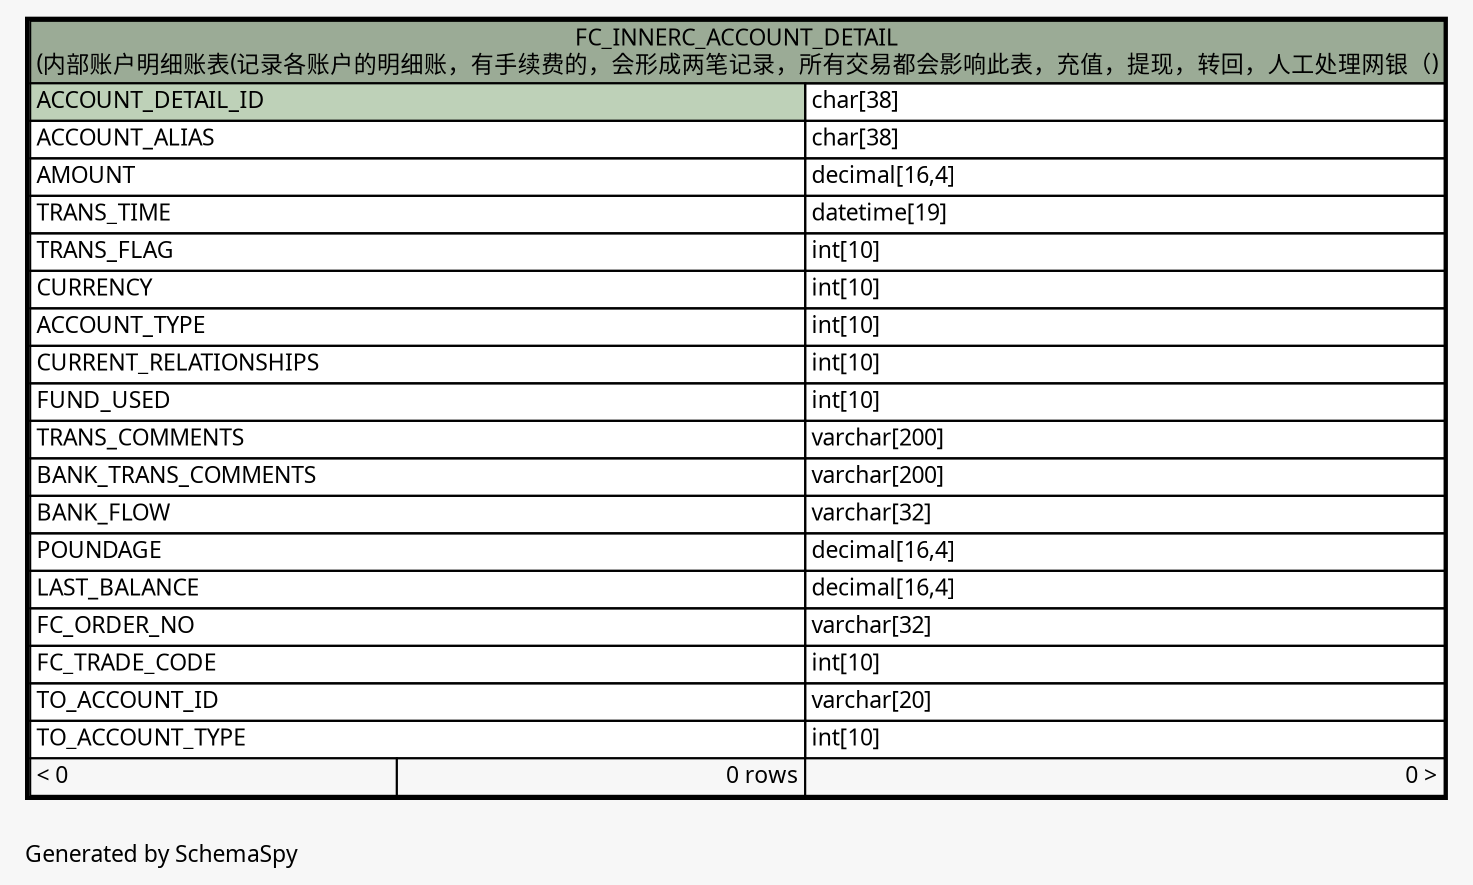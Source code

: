 // dot 2.26.0 on Linux 2.6.32-504.8.1.el6.x86_64
// SchemaSpy rev Unknown
digraph "oneDegreeRelationshipsDiagram" {
  graph [
    rankdir="RL"
    bgcolor="#f7f7f7"
    label="\nGenerated by SchemaSpy"
    labeljust="l"
    nodesep="0.18"
    ranksep="0.46"
    fontname="Microsoft YaHei"
    fontsize="11"
  ];
  node [
    fontname="Microsoft YaHei"
    fontsize="11"
    shape="plaintext"
  ];
  edge [
    arrowsize="0.8"
  ];
  "FC_INNERC_ACCOUNT_DETAIL" [
    label=<
    <TABLE BORDER="2" CELLBORDER="1" CELLSPACING="0" BGCOLOR="#ffffff">
      <TR><TD COLSPAN="3" BGCOLOR="#9bab96" ALIGN="CENTER">FC_INNERC_ACCOUNT_DETAIL<br/>(内部账户明细账表(记录各账户的明细账，有手续费的，会形成两笔记录，所有交易都会影响此表，充值，提现，转回，人工处理网银（)</TD></TR>
      <TR><TD PORT="ACCOUNT_DETAIL_ID" COLSPAN="2" BGCOLOR="#bed1b8" ALIGN="LEFT">ACCOUNT_DETAIL_ID</TD><TD PORT="ACCOUNT_DETAIL_ID.type" ALIGN="LEFT">char[38]</TD></TR>
      <TR><TD PORT="ACCOUNT_ALIAS" COLSPAN="2" ALIGN="LEFT">ACCOUNT_ALIAS</TD><TD PORT="ACCOUNT_ALIAS.type" ALIGN="LEFT">char[38]</TD></TR>
      <TR><TD PORT="AMOUNT" COLSPAN="2" ALIGN="LEFT">AMOUNT</TD><TD PORT="AMOUNT.type" ALIGN="LEFT">decimal[16,4]</TD></TR>
      <TR><TD PORT="TRANS_TIME" COLSPAN="2" ALIGN="LEFT">TRANS_TIME</TD><TD PORT="TRANS_TIME.type" ALIGN="LEFT">datetime[19]</TD></TR>
      <TR><TD PORT="TRANS_FLAG" COLSPAN="2" ALIGN="LEFT">TRANS_FLAG</TD><TD PORT="TRANS_FLAG.type" ALIGN="LEFT">int[10]</TD></TR>
      <TR><TD PORT="CURRENCY" COLSPAN="2" ALIGN="LEFT">CURRENCY</TD><TD PORT="CURRENCY.type" ALIGN="LEFT">int[10]</TD></TR>
      <TR><TD PORT="ACCOUNT_TYPE" COLSPAN="2" ALIGN="LEFT">ACCOUNT_TYPE</TD><TD PORT="ACCOUNT_TYPE.type" ALIGN="LEFT">int[10]</TD></TR>
      <TR><TD PORT="CURRENT_RELATIONSHIPS" COLSPAN="2" ALIGN="LEFT">CURRENT_RELATIONSHIPS</TD><TD PORT="CURRENT_RELATIONSHIPS.type" ALIGN="LEFT">int[10]</TD></TR>
      <TR><TD PORT="FUND_USED" COLSPAN="2" ALIGN="LEFT">FUND_USED</TD><TD PORT="FUND_USED.type" ALIGN="LEFT">int[10]</TD></TR>
      <TR><TD PORT="TRANS_COMMENTS" COLSPAN="2" ALIGN="LEFT">TRANS_COMMENTS</TD><TD PORT="TRANS_COMMENTS.type" ALIGN="LEFT">varchar[200]</TD></TR>
      <TR><TD PORT="BANK_TRANS_COMMENTS" COLSPAN="2" ALIGN="LEFT">BANK_TRANS_COMMENTS</TD><TD PORT="BANK_TRANS_COMMENTS.type" ALIGN="LEFT">varchar[200]</TD></TR>
      <TR><TD PORT="BANK_FLOW" COLSPAN="2" ALIGN="LEFT">BANK_FLOW</TD><TD PORT="BANK_FLOW.type" ALIGN="LEFT">varchar[32]</TD></TR>
      <TR><TD PORT="POUNDAGE" COLSPAN="2" ALIGN="LEFT">POUNDAGE</TD><TD PORT="POUNDAGE.type" ALIGN="LEFT">decimal[16,4]</TD></TR>
      <TR><TD PORT="LAST_BALANCE" COLSPAN="2" ALIGN="LEFT">LAST_BALANCE</TD><TD PORT="LAST_BALANCE.type" ALIGN="LEFT">decimal[16,4]</TD></TR>
      <TR><TD PORT="FC_ORDER_NO" COLSPAN="2" ALIGN="LEFT">FC_ORDER_NO</TD><TD PORT="FC_ORDER_NO.type" ALIGN="LEFT">varchar[32]</TD></TR>
      <TR><TD PORT="FC_TRADE_CODE" COLSPAN="2" ALIGN="LEFT">FC_TRADE_CODE</TD><TD PORT="FC_TRADE_CODE.type" ALIGN="LEFT">int[10]</TD></TR>
      <TR><TD PORT="TO_ACCOUNT_ID" COLSPAN="2" ALIGN="LEFT">TO_ACCOUNT_ID</TD><TD PORT="TO_ACCOUNT_ID.type" ALIGN="LEFT">varchar[20]</TD></TR>
      <TR><TD PORT="TO_ACCOUNT_TYPE" COLSPAN="2" ALIGN="LEFT">TO_ACCOUNT_TYPE</TD><TD PORT="TO_ACCOUNT_TYPE.type" ALIGN="LEFT">int[10]</TD></TR>
      <TR><TD ALIGN="LEFT" BGCOLOR="#f7f7f7">&lt; 0</TD><TD ALIGN="RIGHT" BGCOLOR="#f7f7f7">0 rows</TD><TD ALIGN="RIGHT" BGCOLOR="#f7f7f7">0 &gt;</TD></TR>
    </TABLE>>
    URL="FC_INNERC_ACCOUNT_DETAIL.html"
    tooltip="FC_INNERC_ACCOUNT_DETAIL"
  ];
}
